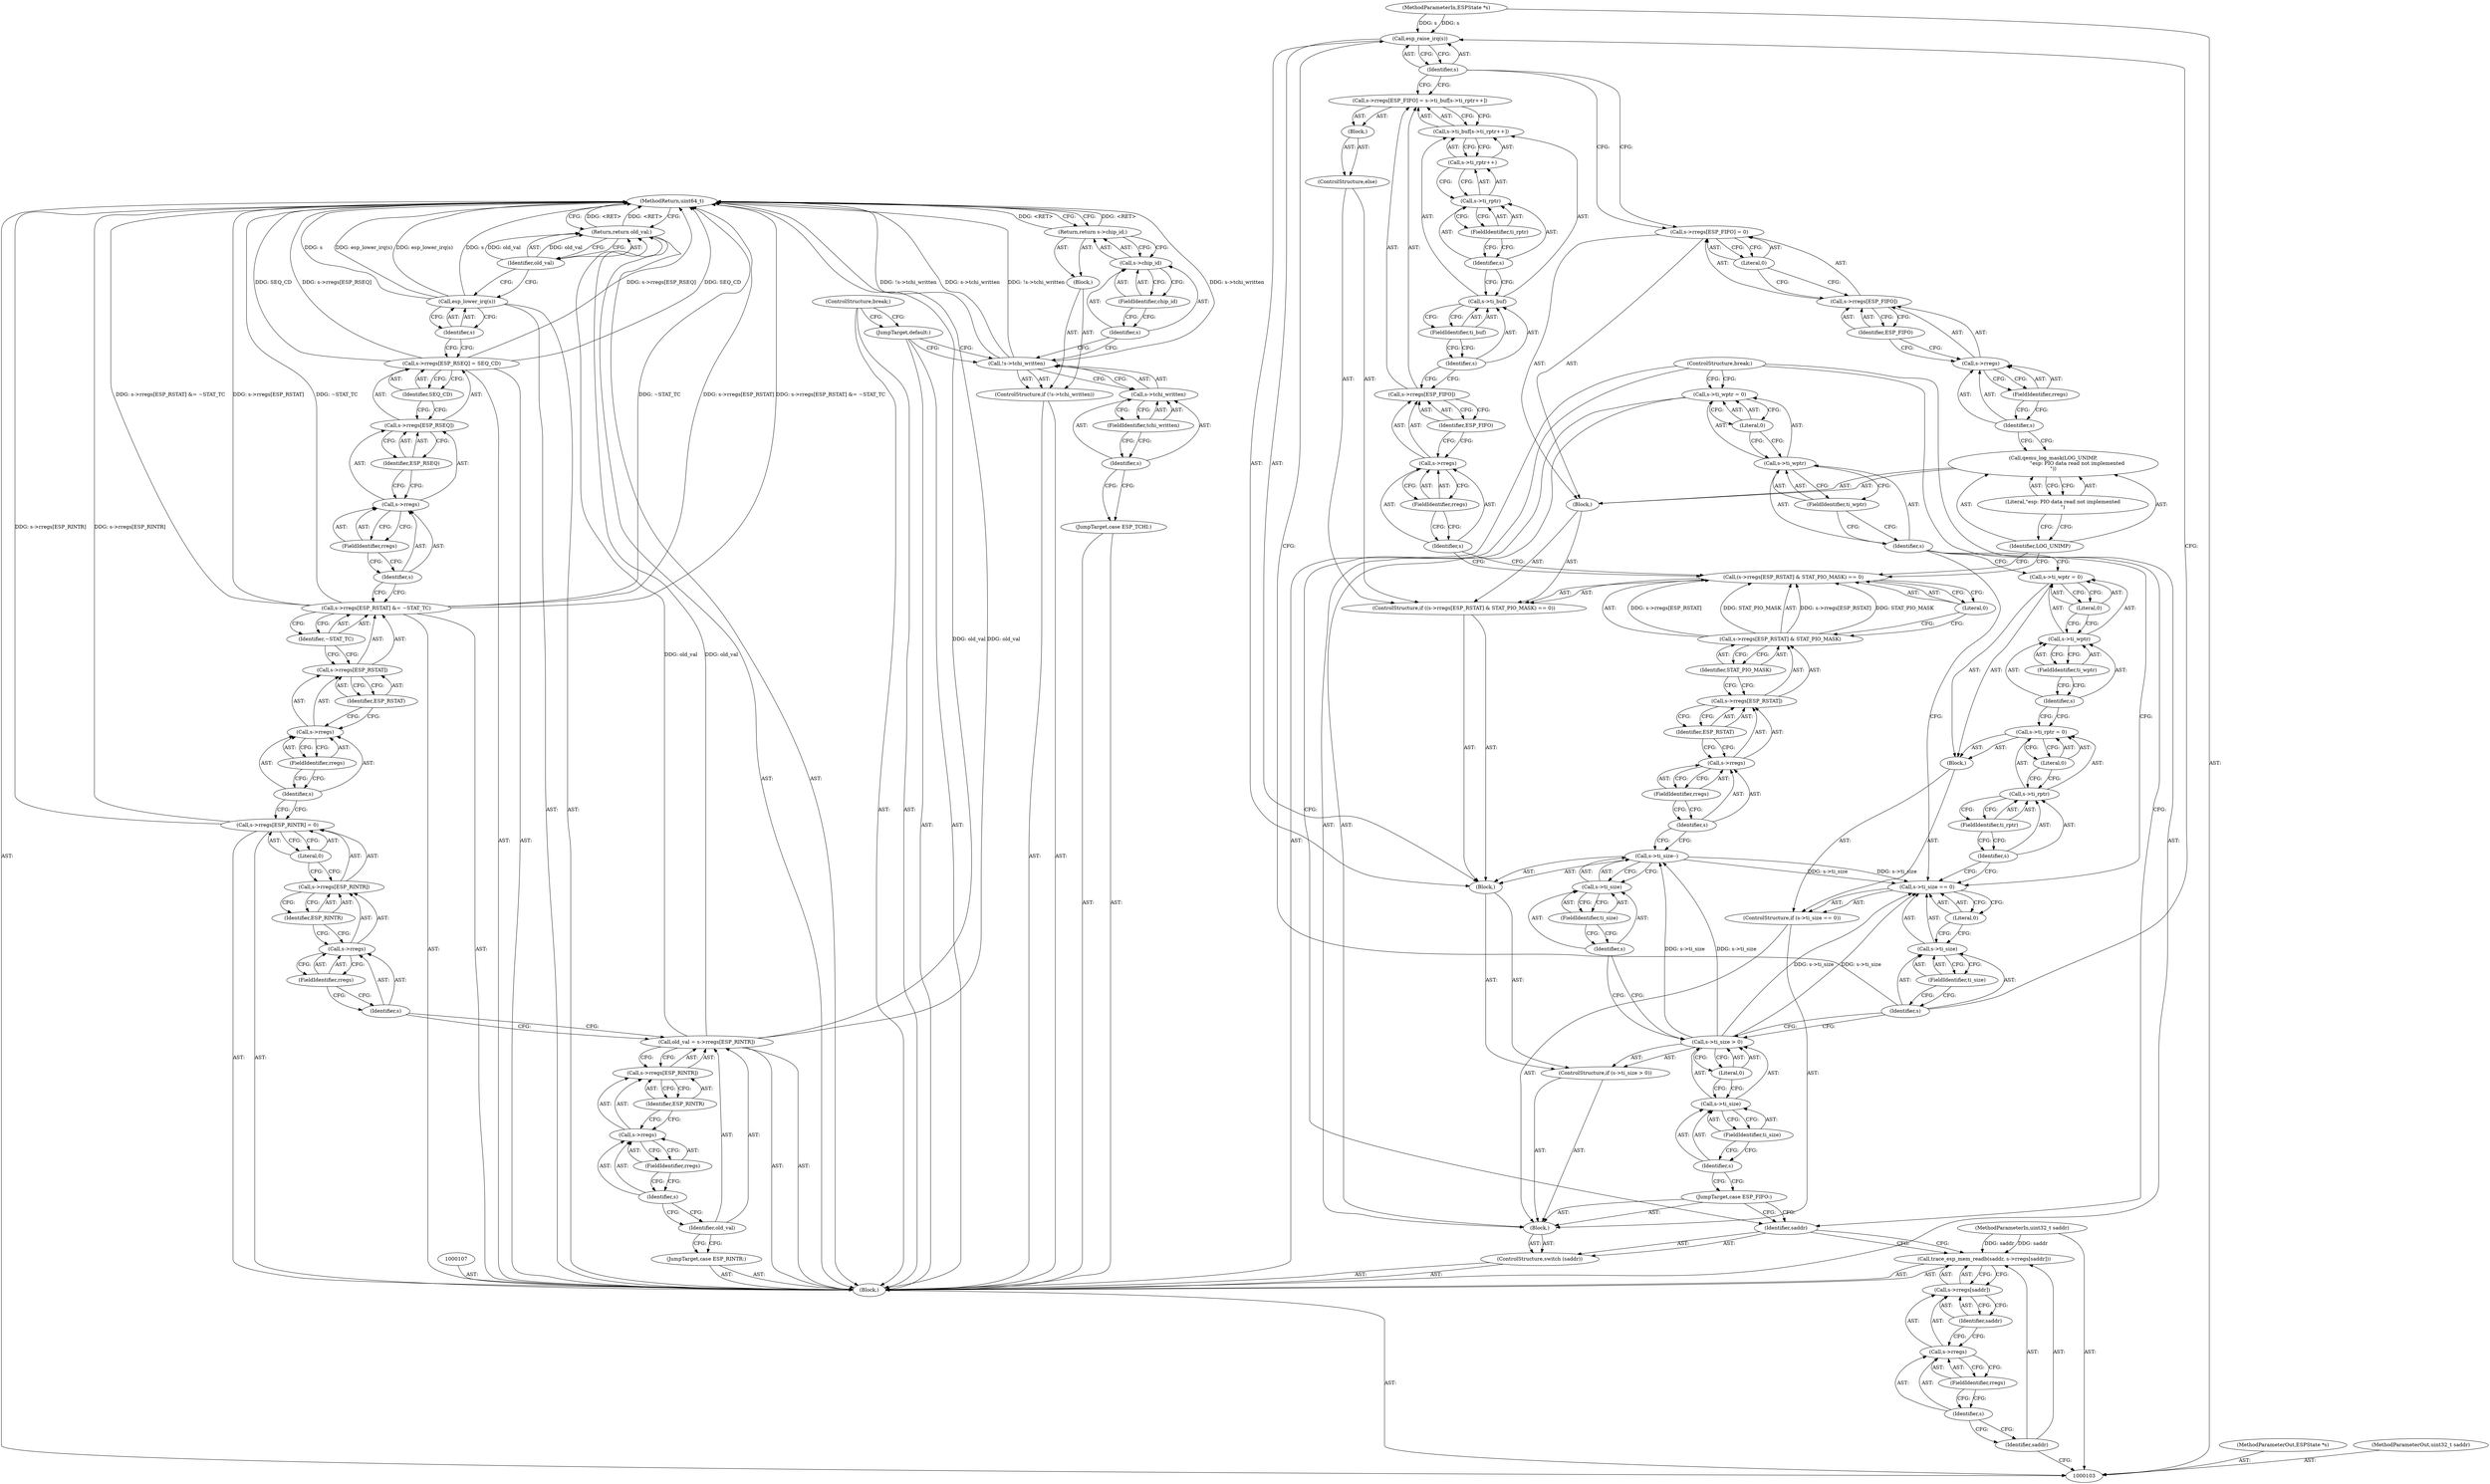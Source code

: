 digraph "1_qemu_ff589551c8e8e9e95e211b9d8daafb4ed39f1aec" {
"1000238" [label="(MethodReturn,uint64_t)"];
"1000104" [label="(MethodParameterIn,ESPState *s)"];
"1000312" [label="(MethodParameterOut,ESPState *s)"];
"1000105" [label="(MethodParameterIn,uint32_t saddr)"];
"1000313" [label="(MethodParameterOut,uint32_t saddr)"];
"1000130" [label="(ControlStructure,if ((s->rregs[ESP_RSTAT] & STAT_PIO_MASK) == 0))"];
"1000131" [label="(Call,(s->rregs[ESP_RSTAT] & STAT_PIO_MASK) == 0)"];
"1000132" [label="(Call,s->rregs[ESP_RSTAT] & STAT_PIO_MASK)"];
"1000133" [label="(Call,s->rregs[ESP_RSTAT])"];
"1000134" [label="(Call,s->rregs)"];
"1000135" [label="(Identifier,s)"];
"1000136" [label="(FieldIdentifier,rregs)"];
"1000137" [label="(Identifier,ESP_RSTAT)"];
"1000138" [label="(Identifier,STAT_PIO_MASK)"];
"1000139" [label="(Literal,0)"];
"1000140" [label="(Block,)"];
"1000141" [label="(Call,qemu_log_mask(LOG_UNIMP,\n                              \"esp: PIO data read not implemented\n\"))"];
"1000142" [label="(Identifier,LOG_UNIMP)"];
"1000143" [label="(Literal,\"esp: PIO data read not implemented\n\")"];
"1000144" [label="(Call,s->rregs[ESP_FIFO] = 0)"];
"1000145" [label="(Call,s->rregs[ESP_FIFO])"];
"1000146" [label="(Call,s->rregs)"];
"1000147" [label="(Identifier,s)"];
"1000148" [label="(FieldIdentifier,rregs)"];
"1000149" [label="(Identifier,ESP_FIFO)"];
"1000150" [label="(Literal,0)"];
"1000151" [label="(ControlStructure,else)"];
"1000152" [label="(Block,)"];
"1000153" [label="(Call,s->rregs[ESP_FIFO] = s->ti_buf[s->ti_rptr++])"];
"1000154" [label="(Call,s->rregs[ESP_FIFO])"];
"1000155" [label="(Call,s->rregs)"];
"1000156" [label="(Identifier,s)"];
"1000157" [label="(FieldIdentifier,rregs)"];
"1000158" [label="(Identifier,ESP_FIFO)"];
"1000159" [label="(Call,s->ti_buf[s->ti_rptr++])"];
"1000160" [label="(Call,s->ti_buf)"];
"1000161" [label="(Identifier,s)"];
"1000162" [label="(FieldIdentifier,ti_buf)"];
"1000163" [label="(Call,s->ti_rptr++)"];
"1000164" [label="(Call,s->ti_rptr)"];
"1000165" [label="(Identifier,s)"];
"1000166" [label="(FieldIdentifier,ti_rptr)"];
"1000167" [label="(Call,esp_raise_irq(s))"];
"1000168" [label="(Identifier,s)"];
"1000106" [label="(Block,)"];
"1000170" [label="(Call,s->ti_size == 0)"];
"1000171" [label="(Call,s->ti_size)"];
"1000172" [label="(Identifier,s)"];
"1000173" [label="(FieldIdentifier,ti_size)"];
"1000174" [label="(Literal,0)"];
"1000175" [label="(Block,)"];
"1000169" [label="(ControlStructure,if (s->ti_size == 0))"];
"1000176" [label="(Call,s->ti_rptr = 0)"];
"1000177" [label="(Call,s->ti_rptr)"];
"1000178" [label="(Identifier,s)"];
"1000179" [label="(FieldIdentifier,ti_rptr)"];
"1000180" [label="(Literal,0)"];
"1000181" [label="(Call,s->ti_wptr = 0)"];
"1000182" [label="(Call,s->ti_wptr)"];
"1000183" [label="(Identifier,s)"];
"1000184" [label="(FieldIdentifier,ti_wptr)"];
"1000185" [label="(Literal,0)"];
"1000186" [label="(Call,s->ti_wptr = 0)"];
"1000187" [label="(Call,s->ti_wptr)"];
"1000188" [label="(Identifier,s)"];
"1000189" [label="(FieldIdentifier,ti_wptr)"];
"1000190" [label="(Literal,0)"];
"1000191" [label="(ControlStructure,break;)"];
"1000192" [label="(JumpTarget,case ESP_RINTR:)"];
"1000195" [label="(Call,s->rregs[ESP_RINTR])"];
"1000196" [label="(Call,s->rregs)"];
"1000197" [label="(Identifier,s)"];
"1000198" [label="(FieldIdentifier,rregs)"];
"1000199" [label="(Identifier,ESP_RINTR)"];
"1000193" [label="(Call,old_val = s->rregs[ESP_RINTR])"];
"1000194" [label="(Identifier,old_val)"];
"1000204" [label="(FieldIdentifier,rregs)"];
"1000205" [label="(Identifier,ESP_RINTR)"];
"1000206" [label="(Literal,0)"];
"1000200" [label="(Call,s->rregs[ESP_RINTR] = 0)"];
"1000201" [label="(Call,s->rregs[ESP_RINTR])"];
"1000202" [label="(Call,s->rregs)"];
"1000203" [label="(Identifier,s)"];
"1000211" [label="(FieldIdentifier,rregs)"];
"1000212" [label="(Identifier,ESP_RSTAT)"];
"1000213" [label="(Identifier,~STAT_TC)"];
"1000207" [label="(Call,s->rregs[ESP_RSTAT] &= ~STAT_TC)"];
"1000208" [label="(Call,s->rregs[ESP_RSTAT])"];
"1000209" [label="(Call,s->rregs)"];
"1000210" [label="(Identifier,s)"];
"1000218" [label="(FieldIdentifier,rregs)"];
"1000219" [label="(Identifier,ESP_RSEQ)"];
"1000220" [label="(Identifier,SEQ_CD)"];
"1000214" [label="(Call,s->rregs[ESP_RSEQ] = SEQ_CD)"];
"1000215" [label="(Call,s->rregs[ESP_RSEQ])"];
"1000216" [label="(Call,s->rregs)"];
"1000217" [label="(Identifier,s)"];
"1000222" [label="(Identifier,s)"];
"1000221" [label="(Call,esp_lower_irq(s))"];
"1000224" [label="(Identifier,old_val)"];
"1000223" [label="(Return,return old_val;)"];
"1000225" [label="(JumpTarget,case ESP_TCHI:)"];
"1000227" [label="(Call,!s->tchi_written)"];
"1000228" [label="(Call,s->tchi_written)"];
"1000229" [label="(Identifier,s)"];
"1000230" [label="(FieldIdentifier,tchi_written)"];
"1000231" [label="(Block,)"];
"1000226" [label="(ControlStructure,if (!s->tchi_written))"];
"1000232" [label="(Return,return s->chip_id;)"];
"1000233" [label="(Call,s->chip_id)"];
"1000234" [label="(Identifier,s)"];
"1000235" [label="(FieldIdentifier,chip_id)"];
"1000236" [label="(JumpTarget,default:)"];
"1000237" [label="(ControlStructure,break;)"];
"1000109" [label="(Identifier,saddr)"];
"1000110" [label="(Call,s->rregs[saddr])"];
"1000111" [label="(Call,s->rregs)"];
"1000112" [label="(Identifier,s)"];
"1000113" [label="(FieldIdentifier,rregs)"];
"1000114" [label="(Identifier,saddr)"];
"1000108" [label="(Call,trace_esp_mem_readb(saddr, s->rregs[saddr]))"];
"1000116" [label="(Identifier,saddr)"];
"1000117" [label="(Block,)"];
"1000115" [label="(ControlStructure,switch (saddr))"];
"1000118" [label="(JumpTarget,case ESP_FIFO:)"];
"1000120" [label="(Call,s->ti_size > 0)"];
"1000121" [label="(Call,s->ti_size)"];
"1000122" [label="(Identifier,s)"];
"1000123" [label="(FieldIdentifier,ti_size)"];
"1000124" [label="(Literal,0)"];
"1000125" [label="(Block,)"];
"1000119" [label="(ControlStructure,if (s->ti_size > 0))"];
"1000126" [label="(Call,s->ti_size--)"];
"1000127" [label="(Call,s->ti_size)"];
"1000128" [label="(Identifier,s)"];
"1000129" [label="(FieldIdentifier,ti_size)"];
"1000238" -> "1000103"  [label="AST: "];
"1000238" -> "1000223"  [label="CFG: "];
"1000238" -> "1000232"  [label="CFG: "];
"1000207" -> "1000238"  [label="DDG: s->rregs[ESP_RSTAT] &= ~STAT_TC"];
"1000207" -> "1000238"  [label="DDG: s->rregs[ESP_RSTAT]"];
"1000207" -> "1000238"  [label="DDG: ~STAT_TC"];
"1000214" -> "1000238"  [label="DDG: SEQ_CD"];
"1000214" -> "1000238"  [label="DDG: s->rregs[ESP_RSEQ]"];
"1000221" -> "1000238"  [label="DDG: esp_lower_irq(s)"];
"1000221" -> "1000238"  [label="DDG: s"];
"1000193" -> "1000238"  [label="DDG: old_val"];
"1000200" -> "1000238"  [label="DDG: s->rregs[ESP_RINTR]"];
"1000227" -> "1000238"  [label="DDG: !s->tchi_written"];
"1000227" -> "1000238"  [label="DDG: s->tchi_written"];
"1000223" -> "1000238"  [label="DDG: <RET>"];
"1000232" -> "1000238"  [label="DDG: <RET>"];
"1000104" -> "1000103"  [label="AST: "];
"1000104" -> "1000167"  [label="DDG: s"];
"1000312" -> "1000103"  [label="AST: "];
"1000105" -> "1000103"  [label="AST: "];
"1000105" -> "1000108"  [label="DDG: saddr"];
"1000313" -> "1000103"  [label="AST: "];
"1000130" -> "1000125"  [label="AST: "];
"1000131" -> "1000130"  [label="AST: "];
"1000140" -> "1000130"  [label="AST: "];
"1000151" -> "1000130"  [label="AST: "];
"1000131" -> "1000130"  [label="AST: "];
"1000131" -> "1000139"  [label="CFG: "];
"1000132" -> "1000131"  [label="AST: "];
"1000139" -> "1000131"  [label="AST: "];
"1000142" -> "1000131"  [label="CFG: "];
"1000156" -> "1000131"  [label="CFG: "];
"1000132" -> "1000131"  [label="DDG: s->rregs[ESP_RSTAT]"];
"1000132" -> "1000131"  [label="DDG: STAT_PIO_MASK"];
"1000132" -> "1000131"  [label="AST: "];
"1000132" -> "1000138"  [label="CFG: "];
"1000133" -> "1000132"  [label="AST: "];
"1000138" -> "1000132"  [label="AST: "];
"1000139" -> "1000132"  [label="CFG: "];
"1000132" -> "1000131"  [label="DDG: s->rregs[ESP_RSTAT]"];
"1000132" -> "1000131"  [label="DDG: STAT_PIO_MASK"];
"1000133" -> "1000132"  [label="AST: "];
"1000133" -> "1000137"  [label="CFG: "];
"1000134" -> "1000133"  [label="AST: "];
"1000137" -> "1000133"  [label="AST: "];
"1000138" -> "1000133"  [label="CFG: "];
"1000134" -> "1000133"  [label="AST: "];
"1000134" -> "1000136"  [label="CFG: "];
"1000135" -> "1000134"  [label="AST: "];
"1000136" -> "1000134"  [label="AST: "];
"1000137" -> "1000134"  [label="CFG: "];
"1000135" -> "1000134"  [label="AST: "];
"1000135" -> "1000126"  [label="CFG: "];
"1000136" -> "1000135"  [label="CFG: "];
"1000136" -> "1000134"  [label="AST: "];
"1000136" -> "1000135"  [label="CFG: "];
"1000134" -> "1000136"  [label="CFG: "];
"1000137" -> "1000133"  [label="AST: "];
"1000137" -> "1000134"  [label="CFG: "];
"1000133" -> "1000137"  [label="CFG: "];
"1000138" -> "1000132"  [label="AST: "];
"1000138" -> "1000133"  [label="CFG: "];
"1000132" -> "1000138"  [label="CFG: "];
"1000139" -> "1000131"  [label="AST: "];
"1000139" -> "1000132"  [label="CFG: "];
"1000131" -> "1000139"  [label="CFG: "];
"1000140" -> "1000130"  [label="AST: "];
"1000141" -> "1000140"  [label="AST: "];
"1000144" -> "1000140"  [label="AST: "];
"1000141" -> "1000140"  [label="AST: "];
"1000141" -> "1000143"  [label="CFG: "];
"1000142" -> "1000141"  [label="AST: "];
"1000143" -> "1000141"  [label="AST: "];
"1000147" -> "1000141"  [label="CFG: "];
"1000142" -> "1000141"  [label="AST: "];
"1000142" -> "1000131"  [label="CFG: "];
"1000143" -> "1000142"  [label="CFG: "];
"1000143" -> "1000141"  [label="AST: "];
"1000143" -> "1000142"  [label="CFG: "];
"1000141" -> "1000143"  [label="CFG: "];
"1000144" -> "1000140"  [label="AST: "];
"1000144" -> "1000150"  [label="CFG: "];
"1000145" -> "1000144"  [label="AST: "];
"1000150" -> "1000144"  [label="AST: "];
"1000168" -> "1000144"  [label="CFG: "];
"1000145" -> "1000144"  [label="AST: "];
"1000145" -> "1000149"  [label="CFG: "];
"1000146" -> "1000145"  [label="AST: "];
"1000149" -> "1000145"  [label="AST: "];
"1000150" -> "1000145"  [label="CFG: "];
"1000146" -> "1000145"  [label="AST: "];
"1000146" -> "1000148"  [label="CFG: "];
"1000147" -> "1000146"  [label="AST: "];
"1000148" -> "1000146"  [label="AST: "];
"1000149" -> "1000146"  [label="CFG: "];
"1000147" -> "1000146"  [label="AST: "];
"1000147" -> "1000141"  [label="CFG: "];
"1000148" -> "1000147"  [label="CFG: "];
"1000148" -> "1000146"  [label="AST: "];
"1000148" -> "1000147"  [label="CFG: "];
"1000146" -> "1000148"  [label="CFG: "];
"1000149" -> "1000145"  [label="AST: "];
"1000149" -> "1000146"  [label="CFG: "];
"1000145" -> "1000149"  [label="CFG: "];
"1000150" -> "1000144"  [label="AST: "];
"1000150" -> "1000145"  [label="CFG: "];
"1000144" -> "1000150"  [label="CFG: "];
"1000151" -> "1000130"  [label="AST: "];
"1000152" -> "1000151"  [label="AST: "];
"1000152" -> "1000151"  [label="AST: "];
"1000153" -> "1000152"  [label="AST: "];
"1000153" -> "1000152"  [label="AST: "];
"1000153" -> "1000159"  [label="CFG: "];
"1000154" -> "1000153"  [label="AST: "];
"1000159" -> "1000153"  [label="AST: "];
"1000168" -> "1000153"  [label="CFG: "];
"1000154" -> "1000153"  [label="AST: "];
"1000154" -> "1000158"  [label="CFG: "];
"1000155" -> "1000154"  [label="AST: "];
"1000158" -> "1000154"  [label="AST: "];
"1000161" -> "1000154"  [label="CFG: "];
"1000155" -> "1000154"  [label="AST: "];
"1000155" -> "1000157"  [label="CFG: "];
"1000156" -> "1000155"  [label="AST: "];
"1000157" -> "1000155"  [label="AST: "];
"1000158" -> "1000155"  [label="CFG: "];
"1000156" -> "1000155"  [label="AST: "];
"1000156" -> "1000131"  [label="CFG: "];
"1000157" -> "1000156"  [label="CFG: "];
"1000157" -> "1000155"  [label="AST: "];
"1000157" -> "1000156"  [label="CFG: "];
"1000155" -> "1000157"  [label="CFG: "];
"1000158" -> "1000154"  [label="AST: "];
"1000158" -> "1000155"  [label="CFG: "];
"1000154" -> "1000158"  [label="CFG: "];
"1000159" -> "1000153"  [label="AST: "];
"1000159" -> "1000163"  [label="CFG: "];
"1000160" -> "1000159"  [label="AST: "];
"1000163" -> "1000159"  [label="AST: "];
"1000153" -> "1000159"  [label="CFG: "];
"1000160" -> "1000159"  [label="AST: "];
"1000160" -> "1000162"  [label="CFG: "];
"1000161" -> "1000160"  [label="AST: "];
"1000162" -> "1000160"  [label="AST: "];
"1000165" -> "1000160"  [label="CFG: "];
"1000161" -> "1000160"  [label="AST: "];
"1000161" -> "1000154"  [label="CFG: "];
"1000162" -> "1000161"  [label="CFG: "];
"1000162" -> "1000160"  [label="AST: "];
"1000162" -> "1000161"  [label="CFG: "];
"1000160" -> "1000162"  [label="CFG: "];
"1000163" -> "1000159"  [label="AST: "];
"1000163" -> "1000164"  [label="CFG: "];
"1000164" -> "1000163"  [label="AST: "];
"1000159" -> "1000163"  [label="CFG: "];
"1000164" -> "1000163"  [label="AST: "];
"1000164" -> "1000166"  [label="CFG: "];
"1000165" -> "1000164"  [label="AST: "];
"1000166" -> "1000164"  [label="AST: "];
"1000163" -> "1000164"  [label="CFG: "];
"1000165" -> "1000164"  [label="AST: "];
"1000165" -> "1000160"  [label="CFG: "];
"1000166" -> "1000165"  [label="CFG: "];
"1000166" -> "1000164"  [label="AST: "];
"1000166" -> "1000165"  [label="CFG: "];
"1000164" -> "1000166"  [label="CFG: "];
"1000167" -> "1000125"  [label="AST: "];
"1000167" -> "1000168"  [label="CFG: "];
"1000168" -> "1000167"  [label="AST: "];
"1000172" -> "1000167"  [label="CFG: "];
"1000104" -> "1000167"  [label="DDG: s"];
"1000168" -> "1000167"  [label="AST: "];
"1000168" -> "1000144"  [label="CFG: "];
"1000168" -> "1000153"  [label="CFG: "];
"1000167" -> "1000168"  [label="CFG: "];
"1000106" -> "1000103"  [label="AST: "];
"1000107" -> "1000106"  [label="AST: "];
"1000108" -> "1000106"  [label="AST: "];
"1000115" -> "1000106"  [label="AST: "];
"1000191" -> "1000106"  [label="AST: "];
"1000192" -> "1000106"  [label="AST: "];
"1000193" -> "1000106"  [label="AST: "];
"1000200" -> "1000106"  [label="AST: "];
"1000207" -> "1000106"  [label="AST: "];
"1000214" -> "1000106"  [label="AST: "];
"1000221" -> "1000106"  [label="AST: "];
"1000223" -> "1000106"  [label="AST: "];
"1000225" -> "1000106"  [label="AST: "];
"1000226" -> "1000106"  [label="AST: "];
"1000236" -> "1000106"  [label="AST: "];
"1000237" -> "1000106"  [label="AST: "];
"1000170" -> "1000169"  [label="AST: "];
"1000170" -> "1000174"  [label="CFG: "];
"1000171" -> "1000170"  [label="AST: "];
"1000174" -> "1000170"  [label="AST: "];
"1000178" -> "1000170"  [label="CFG: "];
"1000188" -> "1000170"  [label="CFG: "];
"1000120" -> "1000170"  [label="DDG: s->ti_size"];
"1000126" -> "1000170"  [label="DDG: s->ti_size"];
"1000171" -> "1000170"  [label="AST: "];
"1000171" -> "1000173"  [label="CFG: "];
"1000172" -> "1000171"  [label="AST: "];
"1000173" -> "1000171"  [label="AST: "];
"1000174" -> "1000171"  [label="CFG: "];
"1000172" -> "1000171"  [label="AST: "];
"1000172" -> "1000167"  [label="CFG: "];
"1000172" -> "1000120"  [label="CFG: "];
"1000173" -> "1000172"  [label="CFG: "];
"1000173" -> "1000171"  [label="AST: "];
"1000173" -> "1000172"  [label="CFG: "];
"1000171" -> "1000173"  [label="CFG: "];
"1000174" -> "1000170"  [label="AST: "];
"1000174" -> "1000171"  [label="CFG: "];
"1000170" -> "1000174"  [label="CFG: "];
"1000175" -> "1000169"  [label="AST: "];
"1000176" -> "1000175"  [label="AST: "];
"1000181" -> "1000175"  [label="AST: "];
"1000169" -> "1000117"  [label="AST: "];
"1000170" -> "1000169"  [label="AST: "];
"1000175" -> "1000169"  [label="AST: "];
"1000176" -> "1000175"  [label="AST: "];
"1000176" -> "1000180"  [label="CFG: "];
"1000177" -> "1000176"  [label="AST: "];
"1000180" -> "1000176"  [label="AST: "];
"1000183" -> "1000176"  [label="CFG: "];
"1000177" -> "1000176"  [label="AST: "];
"1000177" -> "1000179"  [label="CFG: "];
"1000178" -> "1000177"  [label="AST: "];
"1000179" -> "1000177"  [label="AST: "];
"1000180" -> "1000177"  [label="CFG: "];
"1000178" -> "1000177"  [label="AST: "];
"1000178" -> "1000170"  [label="CFG: "];
"1000179" -> "1000178"  [label="CFG: "];
"1000179" -> "1000177"  [label="AST: "];
"1000179" -> "1000178"  [label="CFG: "];
"1000177" -> "1000179"  [label="CFG: "];
"1000180" -> "1000176"  [label="AST: "];
"1000180" -> "1000177"  [label="CFG: "];
"1000176" -> "1000180"  [label="CFG: "];
"1000181" -> "1000175"  [label="AST: "];
"1000181" -> "1000185"  [label="CFG: "];
"1000182" -> "1000181"  [label="AST: "];
"1000185" -> "1000181"  [label="AST: "];
"1000188" -> "1000181"  [label="CFG: "];
"1000182" -> "1000181"  [label="AST: "];
"1000182" -> "1000184"  [label="CFG: "];
"1000183" -> "1000182"  [label="AST: "];
"1000184" -> "1000182"  [label="AST: "];
"1000185" -> "1000182"  [label="CFG: "];
"1000183" -> "1000182"  [label="AST: "];
"1000183" -> "1000176"  [label="CFG: "];
"1000184" -> "1000183"  [label="CFG: "];
"1000184" -> "1000182"  [label="AST: "];
"1000184" -> "1000183"  [label="CFG: "];
"1000182" -> "1000184"  [label="CFG: "];
"1000185" -> "1000181"  [label="AST: "];
"1000185" -> "1000182"  [label="CFG: "];
"1000181" -> "1000185"  [label="CFG: "];
"1000186" -> "1000117"  [label="AST: "];
"1000186" -> "1000190"  [label="CFG: "];
"1000187" -> "1000186"  [label="AST: "];
"1000190" -> "1000186"  [label="AST: "];
"1000191" -> "1000186"  [label="CFG: "];
"1000187" -> "1000186"  [label="AST: "];
"1000187" -> "1000189"  [label="CFG: "];
"1000188" -> "1000187"  [label="AST: "];
"1000189" -> "1000187"  [label="AST: "];
"1000190" -> "1000187"  [label="CFG: "];
"1000188" -> "1000187"  [label="AST: "];
"1000188" -> "1000181"  [label="CFG: "];
"1000188" -> "1000170"  [label="CFG: "];
"1000189" -> "1000188"  [label="CFG: "];
"1000189" -> "1000187"  [label="AST: "];
"1000189" -> "1000188"  [label="CFG: "];
"1000187" -> "1000189"  [label="CFG: "];
"1000190" -> "1000186"  [label="AST: "];
"1000190" -> "1000187"  [label="CFG: "];
"1000186" -> "1000190"  [label="CFG: "];
"1000191" -> "1000106"  [label="AST: "];
"1000191" -> "1000116"  [label="CFG: "];
"1000191" -> "1000186"  [label="CFG: "];
"1000192" -> "1000106"  [label="AST: "];
"1000194" -> "1000192"  [label="CFG: "];
"1000195" -> "1000193"  [label="AST: "];
"1000195" -> "1000199"  [label="CFG: "];
"1000196" -> "1000195"  [label="AST: "];
"1000199" -> "1000195"  [label="AST: "];
"1000193" -> "1000195"  [label="CFG: "];
"1000196" -> "1000195"  [label="AST: "];
"1000196" -> "1000198"  [label="CFG: "];
"1000197" -> "1000196"  [label="AST: "];
"1000198" -> "1000196"  [label="AST: "];
"1000199" -> "1000196"  [label="CFG: "];
"1000197" -> "1000196"  [label="AST: "];
"1000197" -> "1000194"  [label="CFG: "];
"1000198" -> "1000197"  [label="CFG: "];
"1000198" -> "1000196"  [label="AST: "];
"1000198" -> "1000197"  [label="CFG: "];
"1000196" -> "1000198"  [label="CFG: "];
"1000199" -> "1000195"  [label="AST: "];
"1000199" -> "1000196"  [label="CFG: "];
"1000195" -> "1000199"  [label="CFG: "];
"1000193" -> "1000106"  [label="AST: "];
"1000193" -> "1000195"  [label="CFG: "];
"1000194" -> "1000193"  [label="AST: "];
"1000195" -> "1000193"  [label="AST: "];
"1000203" -> "1000193"  [label="CFG: "];
"1000193" -> "1000238"  [label="DDG: old_val"];
"1000193" -> "1000223"  [label="DDG: old_val"];
"1000194" -> "1000193"  [label="AST: "];
"1000194" -> "1000192"  [label="CFG: "];
"1000197" -> "1000194"  [label="CFG: "];
"1000204" -> "1000202"  [label="AST: "];
"1000204" -> "1000203"  [label="CFG: "];
"1000202" -> "1000204"  [label="CFG: "];
"1000205" -> "1000201"  [label="AST: "];
"1000205" -> "1000202"  [label="CFG: "];
"1000201" -> "1000205"  [label="CFG: "];
"1000206" -> "1000200"  [label="AST: "];
"1000206" -> "1000201"  [label="CFG: "];
"1000200" -> "1000206"  [label="CFG: "];
"1000200" -> "1000106"  [label="AST: "];
"1000200" -> "1000206"  [label="CFG: "];
"1000201" -> "1000200"  [label="AST: "];
"1000206" -> "1000200"  [label="AST: "];
"1000210" -> "1000200"  [label="CFG: "];
"1000200" -> "1000238"  [label="DDG: s->rregs[ESP_RINTR]"];
"1000201" -> "1000200"  [label="AST: "];
"1000201" -> "1000205"  [label="CFG: "];
"1000202" -> "1000201"  [label="AST: "];
"1000205" -> "1000201"  [label="AST: "];
"1000206" -> "1000201"  [label="CFG: "];
"1000202" -> "1000201"  [label="AST: "];
"1000202" -> "1000204"  [label="CFG: "];
"1000203" -> "1000202"  [label="AST: "];
"1000204" -> "1000202"  [label="AST: "];
"1000205" -> "1000202"  [label="CFG: "];
"1000203" -> "1000202"  [label="AST: "];
"1000203" -> "1000193"  [label="CFG: "];
"1000204" -> "1000203"  [label="CFG: "];
"1000211" -> "1000209"  [label="AST: "];
"1000211" -> "1000210"  [label="CFG: "];
"1000209" -> "1000211"  [label="CFG: "];
"1000212" -> "1000208"  [label="AST: "];
"1000212" -> "1000209"  [label="CFG: "];
"1000208" -> "1000212"  [label="CFG: "];
"1000213" -> "1000207"  [label="AST: "];
"1000213" -> "1000208"  [label="CFG: "];
"1000207" -> "1000213"  [label="CFG: "];
"1000207" -> "1000106"  [label="AST: "];
"1000207" -> "1000213"  [label="CFG: "];
"1000208" -> "1000207"  [label="AST: "];
"1000213" -> "1000207"  [label="AST: "];
"1000217" -> "1000207"  [label="CFG: "];
"1000207" -> "1000238"  [label="DDG: s->rregs[ESP_RSTAT] &= ~STAT_TC"];
"1000207" -> "1000238"  [label="DDG: s->rregs[ESP_RSTAT]"];
"1000207" -> "1000238"  [label="DDG: ~STAT_TC"];
"1000208" -> "1000207"  [label="AST: "];
"1000208" -> "1000212"  [label="CFG: "];
"1000209" -> "1000208"  [label="AST: "];
"1000212" -> "1000208"  [label="AST: "];
"1000213" -> "1000208"  [label="CFG: "];
"1000209" -> "1000208"  [label="AST: "];
"1000209" -> "1000211"  [label="CFG: "];
"1000210" -> "1000209"  [label="AST: "];
"1000211" -> "1000209"  [label="AST: "];
"1000212" -> "1000209"  [label="CFG: "];
"1000210" -> "1000209"  [label="AST: "];
"1000210" -> "1000200"  [label="CFG: "];
"1000211" -> "1000210"  [label="CFG: "];
"1000218" -> "1000216"  [label="AST: "];
"1000218" -> "1000217"  [label="CFG: "];
"1000216" -> "1000218"  [label="CFG: "];
"1000219" -> "1000215"  [label="AST: "];
"1000219" -> "1000216"  [label="CFG: "];
"1000215" -> "1000219"  [label="CFG: "];
"1000220" -> "1000214"  [label="AST: "];
"1000220" -> "1000215"  [label="CFG: "];
"1000214" -> "1000220"  [label="CFG: "];
"1000214" -> "1000106"  [label="AST: "];
"1000214" -> "1000220"  [label="CFG: "];
"1000215" -> "1000214"  [label="AST: "];
"1000220" -> "1000214"  [label="AST: "];
"1000222" -> "1000214"  [label="CFG: "];
"1000214" -> "1000238"  [label="DDG: SEQ_CD"];
"1000214" -> "1000238"  [label="DDG: s->rregs[ESP_RSEQ]"];
"1000215" -> "1000214"  [label="AST: "];
"1000215" -> "1000219"  [label="CFG: "];
"1000216" -> "1000215"  [label="AST: "];
"1000219" -> "1000215"  [label="AST: "];
"1000220" -> "1000215"  [label="CFG: "];
"1000216" -> "1000215"  [label="AST: "];
"1000216" -> "1000218"  [label="CFG: "];
"1000217" -> "1000216"  [label="AST: "];
"1000218" -> "1000216"  [label="AST: "];
"1000219" -> "1000216"  [label="CFG: "];
"1000217" -> "1000216"  [label="AST: "];
"1000217" -> "1000207"  [label="CFG: "];
"1000218" -> "1000217"  [label="CFG: "];
"1000222" -> "1000221"  [label="AST: "];
"1000222" -> "1000214"  [label="CFG: "];
"1000221" -> "1000222"  [label="CFG: "];
"1000221" -> "1000106"  [label="AST: "];
"1000221" -> "1000222"  [label="CFG: "];
"1000222" -> "1000221"  [label="AST: "];
"1000224" -> "1000221"  [label="CFG: "];
"1000221" -> "1000238"  [label="DDG: esp_lower_irq(s)"];
"1000221" -> "1000238"  [label="DDG: s"];
"1000224" -> "1000223"  [label="AST: "];
"1000224" -> "1000221"  [label="CFG: "];
"1000223" -> "1000224"  [label="CFG: "];
"1000224" -> "1000223"  [label="DDG: old_val"];
"1000223" -> "1000106"  [label="AST: "];
"1000223" -> "1000224"  [label="CFG: "];
"1000224" -> "1000223"  [label="AST: "];
"1000238" -> "1000223"  [label="CFG: "];
"1000223" -> "1000238"  [label="DDG: <RET>"];
"1000224" -> "1000223"  [label="DDG: old_val"];
"1000193" -> "1000223"  [label="DDG: old_val"];
"1000225" -> "1000106"  [label="AST: "];
"1000229" -> "1000225"  [label="CFG: "];
"1000227" -> "1000226"  [label="AST: "];
"1000227" -> "1000228"  [label="CFG: "];
"1000228" -> "1000227"  [label="AST: "];
"1000234" -> "1000227"  [label="CFG: "];
"1000236" -> "1000227"  [label="CFG: "];
"1000227" -> "1000238"  [label="DDG: !s->tchi_written"];
"1000227" -> "1000238"  [label="DDG: s->tchi_written"];
"1000228" -> "1000227"  [label="AST: "];
"1000228" -> "1000230"  [label="CFG: "];
"1000229" -> "1000228"  [label="AST: "];
"1000230" -> "1000228"  [label="AST: "];
"1000227" -> "1000228"  [label="CFG: "];
"1000229" -> "1000228"  [label="AST: "];
"1000229" -> "1000225"  [label="CFG: "];
"1000230" -> "1000229"  [label="CFG: "];
"1000230" -> "1000228"  [label="AST: "];
"1000230" -> "1000229"  [label="CFG: "];
"1000228" -> "1000230"  [label="CFG: "];
"1000231" -> "1000226"  [label="AST: "];
"1000232" -> "1000231"  [label="AST: "];
"1000226" -> "1000106"  [label="AST: "];
"1000227" -> "1000226"  [label="AST: "];
"1000231" -> "1000226"  [label="AST: "];
"1000232" -> "1000231"  [label="AST: "];
"1000232" -> "1000233"  [label="CFG: "];
"1000233" -> "1000232"  [label="AST: "];
"1000238" -> "1000232"  [label="CFG: "];
"1000232" -> "1000238"  [label="DDG: <RET>"];
"1000233" -> "1000232"  [label="AST: "];
"1000233" -> "1000235"  [label="CFG: "];
"1000234" -> "1000233"  [label="AST: "];
"1000235" -> "1000233"  [label="AST: "];
"1000232" -> "1000233"  [label="CFG: "];
"1000234" -> "1000233"  [label="AST: "];
"1000234" -> "1000227"  [label="CFG: "];
"1000235" -> "1000234"  [label="CFG: "];
"1000235" -> "1000233"  [label="AST: "];
"1000235" -> "1000234"  [label="CFG: "];
"1000233" -> "1000235"  [label="CFG: "];
"1000236" -> "1000106"  [label="AST: "];
"1000236" -> "1000227"  [label="CFG: "];
"1000237" -> "1000236"  [label="CFG: "];
"1000237" -> "1000106"  [label="AST: "];
"1000237" -> "1000236"  [label="CFG: "];
"1000109" -> "1000108"  [label="AST: "];
"1000109" -> "1000103"  [label="CFG: "];
"1000112" -> "1000109"  [label="CFG: "];
"1000110" -> "1000108"  [label="AST: "];
"1000110" -> "1000114"  [label="CFG: "];
"1000111" -> "1000110"  [label="AST: "];
"1000114" -> "1000110"  [label="AST: "];
"1000108" -> "1000110"  [label="CFG: "];
"1000111" -> "1000110"  [label="AST: "];
"1000111" -> "1000113"  [label="CFG: "];
"1000112" -> "1000111"  [label="AST: "];
"1000113" -> "1000111"  [label="AST: "];
"1000114" -> "1000111"  [label="CFG: "];
"1000112" -> "1000111"  [label="AST: "];
"1000112" -> "1000109"  [label="CFG: "];
"1000113" -> "1000112"  [label="CFG: "];
"1000113" -> "1000111"  [label="AST: "];
"1000113" -> "1000112"  [label="CFG: "];
"1000111" -> "1000113"  [label="CFG: "];
"1000114" -> "1000110"  [label="AST: "];
"1000114" -> "1000111"  [label="CFG: "];
"1000110" -> "1000114"  [label="CFG: "];
"1000108" -> "1000106"  [label="AST: "];
"1000108" -> "1000110"  [label="CFG: "];
"1000109" -> "1000108"  [label="AST: "];
"1000110" -> "1000108"  [label="AST: "];
"1000116" -> "1000108"  [label="CFG: "];
"1000105" -> "1000108"  [label="DDG: saddr"];
"1000116" -> "1000115"  [label="AST: "];
"1000116" -> "1000108"  [label="CFG: "];
"1000118" -> "1000116"  [label="CFG: "];
"1000191" -> "1000116"  [label="CFG: "];
"1000117" -> "1000115"  [label="AST: "];
"1000118" -> "1000117"  [label="AST: "];
"1000119" -> "1000117"  [label="AST: "];
"1000169" -> "1000117"  [label="AST: "];
"1000186" -> "1000117"  [label="AST: "];
"1000115" -> "1000106"  [label="AST: "];
"1000116" -> "1000115"  [label="AST: "];
"1000117" -> "1000115"  [label="AST: "];
"1000118" -> "1000117"  [label="AST: "];
"1000118" -> "1000116"  [label="CFG: "];
"1000122" -> "1000118"  [label="CFG: "];
"1000120" -> "1000119"  [label="AST: "];
"1000120" -> "1000124"  [label="CFG: "];
"1000121" -> "1000120"  [label="AST: "];
"1000124" -> "1000120"  [label="AST: "];
"1000128" -> "1000120"  [label="CFG: "];
"1000172" -> "1000120"  [label="CFG: "];
"1000120" -> "1000126"  [label="DDG: s->ti_size"];
"1000120" -> "1000170"  [label="DDG: s->ti_size"];
"1000121" -> "1000120"  [label="AST: "];
"1000121" -> "1000123"  [label="CFG: "];
"1000122" -> "1000121"  [label="AST: "];
"1000123" -> "1000121"  [label="AST: "];
"1000124" -> "1000121"  [label="CFG: "];
"1000122" -> "1000121"  [label="AST: "];
"1000122" -> "1000118"  [label="CFG: "];
"1000123" -> "1000122"  [label="CFG: "];
"1000123" -> "1000121"  [label="AST: "];
"1000123" -> "1000122"  [label="CFG: "];
"1000121" -> "1000123"  [label="CFG: "];
"1000124" -> "1000120"  [label="AST: "];
"1000124" -> "1000121"  [label="CFG: "];
"1000120" -> "1000124"  [label="CFG: "];
"1000125" -> "1000119"  [label="AST: "];
"1000126" -> "1000125"  [label="AST: "];
"1000130" -> "1000125"  [label="AST: "];
"1000167" -> "1000125"  [label="AST: "];
"1000119" -> "1000117"  [label="AST: "];
"1000120" -> "1000119"  [label="AST: "];
"1000125" -> "1000119"  [label="AST: "];
"1000126" -> "1000125"  [label="AST: "];
"1000126" -> "1000127"  [label="CFG: "];
"1000127" -> "1000126"  [label="AST: "];
"1000135" -> "1000126"  [label="CFG: "];
"1000120" -> "1000126"  [label="DDG: s->ti_size"];
"1000126" -> "1000170"  [label="DDG: s->ti_size"];
"1000127" -> "1000126"  [label="AST: "];
"1000127" -> "1000129"  [label="CFG: "];
"1000128" -> "1000127"  [label="AST: "];
"1000129" -> "1000127"  [label="AST: "];
"1000126" -> "1000127"  [label="CFG: "];
"1000128" -> "1000127"  [label="AST: "];
"1000128" -> "1000120"  [label="CFG: "];
"1000129" -> "1000128"  [label="CFG: "];
"1000129" -> "1000127"  [label="AST: "];
"1000129" -> "1000128"  [label="CFG: "];
"1000127" -> "1000129"  [label="CFG: "];
}
